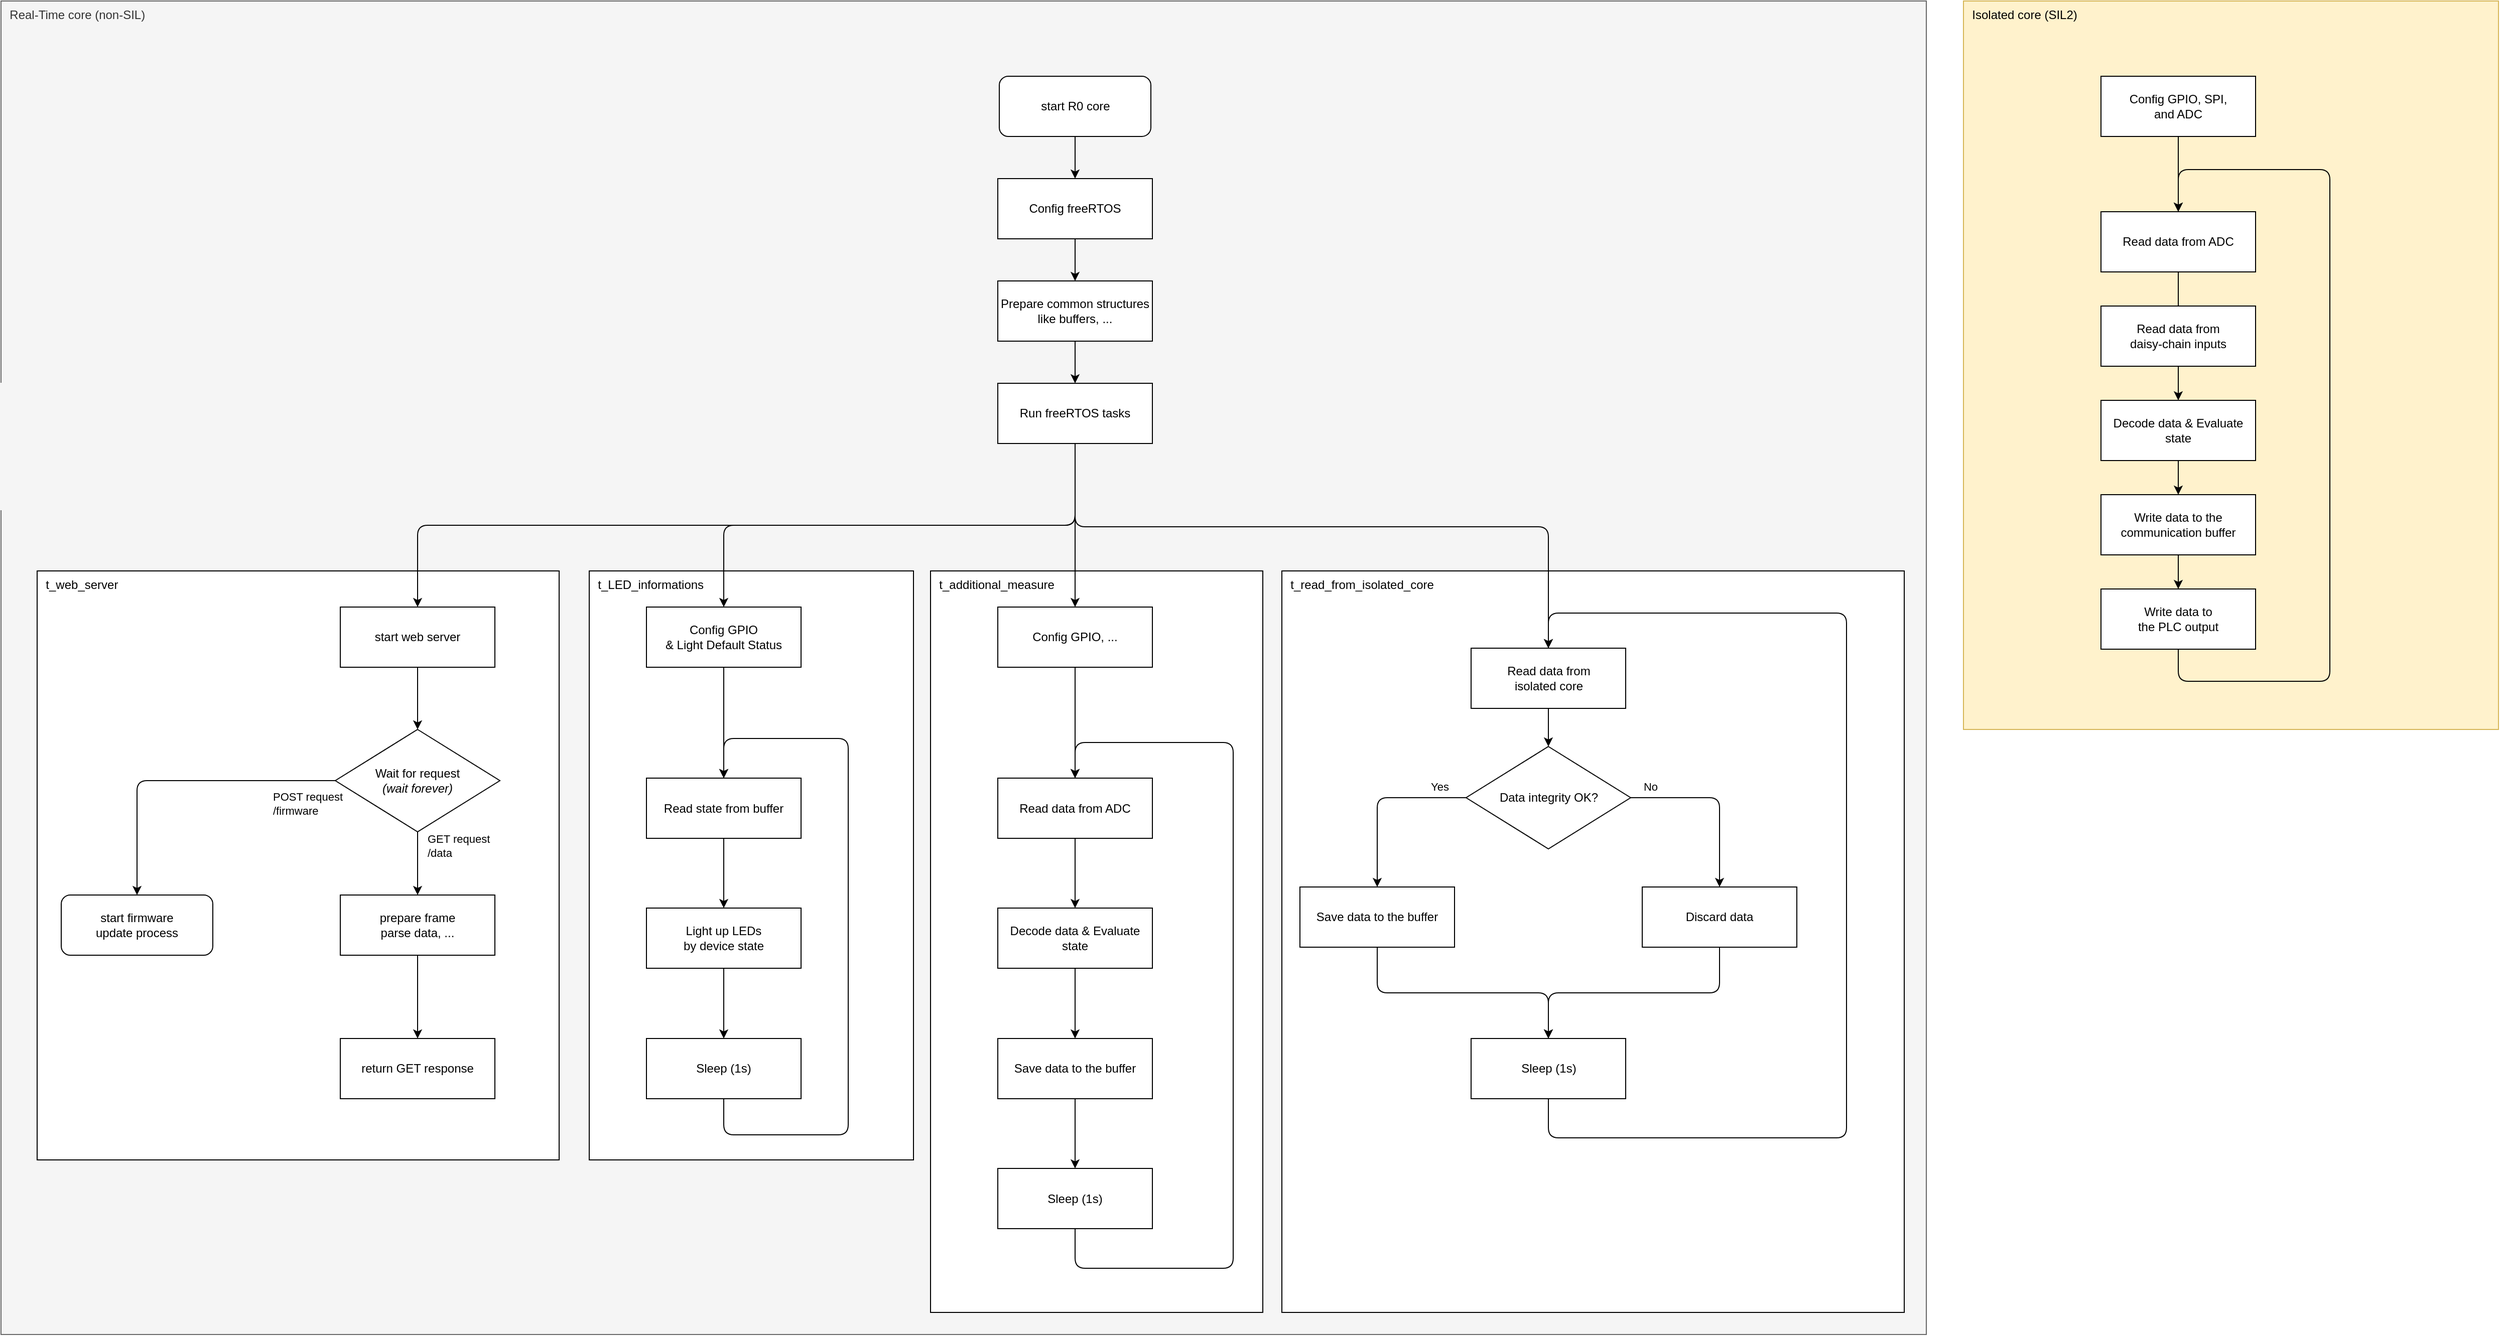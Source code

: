 <mxfile scale="3" border="0">
    <diagram id="LzTGRrPrDBO6Tm46XuKC" name="Page-1">
        <mxGraphModel dx="4407" dy="3098" grid="0" gridSize="10" guides="1" tooltips="1" connect="1" arrows="1" fold="1" page="0" pageScale="1" pageWidth="1600" pageHeight="1200" math="0" shadow="0">
            <root>
                <mxCell id="0"/>
                <mxCell id="1" parent="0"/>
                <mxCell id="261" value="&amp;nbsp; Real-Time core (non-SIL)" style="rounded=0;whiteSpace=wrap;html=1;fillColor=#f5f5f5;strokeColor=#666666;align=left;verticalAlign=top;fontColor=#333333;" parent="1" vertex="1">
                    <mxGeometry x="-1892" y="-980" width="1918" height="1329" as="geometry"/>
                </mxCell>
                <mxCell id="265" value="&amp;nbsp; t_read_from_isolated_core" style="rounded=0;whiteSpace=wrap;html=1;align=left;verticalAlign=top;" parent="1" vertex="1">
                    <mxGeometry x="-616" y="-412" width="620" height="739" as="geometry"/>
                </mxCell>
                <mxCell id="264" value="&amp;nbsp; t_additional_measure" style="rounded=0;whiteSpace=wrap;html=1;align=left;verticalAlign=top;" parent="1" vertex="1">
                    <mxGeometry x="-966" y="-412" width="331" height="739" as="geometry"/>
                </mxCell>
                <mxCell id="263" value="&amp;nbsp; t_LED_informations" style="rounded=0;whiteSpace=wrap;html=1;align=left;verticalAlign=top;" parent="1" vertex="1">
                    <mxGeometry x="-1306" y="-412" width="323" height="587" as="geometry"/>
                </mxCell>
                <mxCell id="262" value="&amp;nbsp; t_web_server" style="rounded=0;whiteSpace=wrap;html=1;align=left;verticalAlign=top;" parent="1" vertex="1">
                    <mxGeometry x="-1856" y="-412" width="520" height="587" as="geometry"/>
                </mxCell>
                <mxCell id="172" value="&amp;nbsp; Isolated core (SIL2)" style="rounded=0;whiteSpace=wrap;html=1;fillColor=#fff2cc;strokeColor=#d6b656;align=left;verticalAlign=top;movable=0;resizable=0;rotatable=0;deletable=0;editable=0;locked=1;connectable=0;" parent="1" vertex="1">
                    <mxGeometry x="63" y="-980" width="533" height="726" as="geometry"/>
                </mxCell>
                <mxCell id="166" style="edgeStyle=none;html=1;exitX=0.5;exitY=1;exitDx=0;exitDy=0;" parent="1" source="163" target="164" edge="1">
                    <mxGeometry relative="1" as="geometry"/>
                </mxCell>
                <mxCell id="163" value="Read data from ADC" style="rounded=0;whiteSpace=wrap;html=1;" parent="1" vertex="1">
                    <mxGeometry x="200" y="-770" width="154" height="60" as="geometry"/>
                </mxCell>
                <mxCell id="167" style="edgeStyle=none;html=1;exitX=0.5;exitY=1;exitDx=0;exitDy=0;" parent="1" source="164" target="165" edge="1">
                    <mxGeometry relative="1" as="geometry"/>
                </mxCell>
                <mxCell id="164" value="Decode data &amp;amp; Evaluate state" style="rounded=0;whiteSpace=wrap;html=1;" parent="1" vertex="1">
                    <mxGeometry x="200" y="-582" width="154" height="60" as="geometry"/>
                </mxCell>
                <mxCell id="170" style="edgeStyle=none;html=1;exitX=0.5;exitY=1;exitDx=0;exitDy=0;" parent="1" source="165" target="169" edge="1">
                    <mxGeometry relative="1" as="geometry"/>
                </mxCell>
                <mxCell id="165" value="Write data to the communication buffer" style="rounded=0;whiteSpace=wrap;html=1;" parent="1" vertex="1">
                    <mxGeometry x="200" y="-488" width="154" height="60" as="geometry"/>
                </mxCell>
                <mxCell id="171" style="edgeStyle=orthogonalEdgeStyle;html=1;entryX=0.5;entryY=0;entryDx=0;entryDy=0;" parent="1" source="169" target="163" edge="1">
                    <mxGeometry relative="1" as="geometry">
                        <Array as="points">
                            <mxPoint x="277" y="-302"/>
                            <mxPoint x="428" y="-302"/>
                            <mxPoint x="428" y="-812"/>
                            <mxPoint x="277" y="-812"/>
                        </Array>
                    </mxGeometry>
                </mxCell>
                <mxCell id="169" value="Write data to&lt;br&gt;the PLC output" style="rounded=0;whiteSpace=wrap;html=1;" parent="1" vertex="1">
                    <mxGeometry x="200" y="-394" width="154" height="60" as="geometry"/>
                </mxCell>
                <mxCell id="181" style="edgeStyle=none;html=1;exitX=0.5;exitY=1;exitDx=0;exitDy=0;entryX=0.5;entryY=0;entryDx=0;entryDy=0;" parent="1" source="174" target="175" edge="1">
                    <mxGeometry relative="1" as="geometry"/>
                </mxCell>
                <mxCell id="174" value="Read data from&lt;br&gt;isolated core" style="rounded=0;whiteSpace=wrap;html=1;" parent="1" vertex="1">
                    <mxGeometry x="-427.5" y="-335" width="154" height="60" as="geometry"/>
                </mxCell>
                <mxCell id="179" style="edgeStyle=orthogonalEdgeStyle;html=1;exitX=0;exitY=0.5;exitDx=0;exitDy=0;entryX=0.5;entryY=0;entryDx=0;entryDy=0;" parent="1" source="175" target="176" edge="1">
                    <mxGeometry relative="1" as="geometry"/>
                </mxCell>
                <mxCell id="185" value="Yes" style="edgeLabel;html=1;align=center;verticalAlign=middle;resizable=0;points=[];" parent="179" vertex="1" connectable="0">
                    <mxGeometry x="-0.504" y="-3" relative="1" as="geometry">
                        <mxPoint x="17" y="-8" as="offset"/>
                    </mxGeometry>
                </mxCell>
                <mxCell id="180" style="edgeStyle=orthogonalEdgeStyle;html=1;exitX=1;exitY=0.5;exitDx=0;exitDy=0;entryX=0.5;entryY=0;entryDx=0;entryDy=0;" parent="1" source="175" target="177" edge="1">
                    <mxGeometry relative="1" as="geometry"/>
                </mxCell>
                <mxCell id="186" value="No" style="edgeLabel;html=1;align=center;verticalAlign=middle;resizable=0;points=[];" parent="180" vertex="1" connectable="0">
                    <mxGeometry x="-0.855" relative="1" as="geometry">
                        <mxPoint x="6" y="-11" as="offset"/>
                    </mxGeometry>
                </mxCell>
                <mxCell id="175" value="Data integrity OK?" style="rhombus;whiteSpace=wrap;html=1;" parent="1" vertex="1">
                    <mxGeometry x="-432.5" y="-237" width="164" height="102" as="geometry"/>
                </mxCell>
                <mxCell id="182" style="edgeStyle=orthogonalEdgeStyle;html=1;exitX=0.5;exitY=1;exitDx=0;exitDy=0;entryX=0.5;entryY=0;entryDx=0;entryDy=0;" parent="1" source="176" target="178" edge="1">
                    <mxGeometry relative="1" as="geometry"/>
                </mxCell>
                <mxCell id="176" value="Save data to the buffer" style="rounded=0;whiteSpace=wrap;html=1;" parent="1" vertex="1">
                    <mxGeometry x="-598" y="-97" width="154" height="60" as="geometry"/>
                </mxCell>
                <mxCell id="184" style="edgeStyle=orthogonalEdgeStyle;html=1;exitX=0.5;exitY=1;exitDx=0;exitDy=0;entryX=0.5;entryY=0;entryDx=0;entryDy=0;" parent="1" source="177" target="178" edge="1">
                    <mxGeometry relative="1" as="geometry"/>
                </mxCell>
                <mxCell id="177" value="Discard data" style="rounded=0;whiteSpace=wrap;html=1;" parent="1" vertex="1">
                    <mxGeometry x="-257" y="-97" width="154" height="60" as="geometry"/>
                </mxCell>
                <mxCell id="187" style="edgeStyle=orthogonalEdgeStyle;html=1;entryX=0.5;entryY=0;entryDx=0;entryDy=0;" parent="1" source="178" target="174" edge="1">
                    <mxGeometry relative="1" as="geometry">
                        <Array as="points">
                            <mxPoint x="-350.5" y="153"/>
                            <mxPoint x="-53.5" y="153"/>
                            <mxPoint x="-53.5" y="-370"/>
                            <mxPoint x="-350.5" y="-370"/>
                        </Array>
                    </mxGeometry>
                </mxCell>
                <mxCell id="178" value="Sleep (1s)" style="rounded=0;whiteSpace=wrap;html=1;" parent="1" vertex="1">
                    <mxGeometry x="-427.5" y="54" width="154" height="60" as="geometry"/>
                </mxCell>
                <mxCell id="202" style="edgeStyle=none;html=1;exitX=0.5;exitY=1;exitDx=0;exitDy=0;" parent="1" source="189" target="201" edge="1">
                    <mxGeometry relative="1" as="geometry"/>
                </mxCell>
                <mxCell id="189" value="Read data from ADC" style="rounded=0;whiteSpace=wrap;html=1;" parent="1" vertex="1">
                    <mxGeometry x="-899" y="-205.5" width="154" height="60" as="geometry"/>
                </mxCell>
                <mxCell id="195" style="edgeStyle=orthogonalEdgeStyle;html=1;exitX=0.5;exitY=1;exitDx=0;exitDy=0;entryX=0.5;entryY=0;entryDx=0;entryDy=0;" parent="1" source="196" target="200" edge="1">
                    <mxGeometry relative="1" as="geometry"/>
                </mxCell>
                <mxCell id="196" value="Save data to the buffer" style="rounded=0;whiteSpace=wrap;html=1;" parent="1" vertex="1">
                    <mxGeometry x="-899" y="54" width="154" height="60" as="geometry"/>
                </mxCell>
                <mxCell id="199" style="edgeStyle=orthogonalEdgeStyle;html=1;entryX=0.5;entryY=0;entryDx=0;entryDy=0;" parent="1" source="200" target="189" edge="1">
                    <mxGeometry relative="1" as="geometry">
                        <Array as="points">
                            <mxPoint x="-821.5" y="283"/>
                            <mxPoint x="-664.5" y="283"/>
                            <mxPoint x="-664.5" y="-241"/>
                            <mxPoint x="-821.5" y="-241"/>
                        </Array>
                    </mxGeometry>
                </mxCell>
                <mxCell id="200" value="Sleep (1s)" style="rounded=0;whiteSpace=wrap;html=1;" parent="1" vertex="1">
                    <mxGeometry x="-899" y="183.5" width="154" height="60" as="geometry"/>
                </mxCell>
                <mxCell id="203" style="edgeStyle=none;html=1;exitX=0.5;exitY=1;exitDx=0;exitDy=0;" parent="1" source="201" target="196" edge="1">
                    <mxGeometry relative="1" as="geometry"/>
                </mxCell>
                <mxCell id="201" value="Decode data &amp;amp; Evaluate state" style="rounded=0;whiteSpace=wrap;html=1;" parent="1" vertex="1">
                    <mxGeometry x="-899" y="-76" width="154" height="60" as="geometry"/>
                </mxCell>
                <mxCell id="215" style="edgeStyle=none;html=1;exitX=0.5;exitY=1;exitDx=0;exitDy=0;" parent="1" source="212" target="213" edge="1">
                    <mxGeometry relative="1" as="geometry"/>
                </mxCell>
                <mxCell id="212" value="Read state from buffer" style="rounded=0;whiteSpace=wrap;html=1;" parent="1" vertex="1">
                    <mxGeometry x="-1249" y="-205.5" width="154" height="60" as="geometry"/>
                </mxCell>
                <mxCell id="216" style="edgeStyle=none;html=1;exitX=0.5;exitY=1;exitDx=0;exitDy=0;entryX=0.5;entryY=0;entryDx=0;entryDy=0;" parent="1" source="213" target="214" edge="1">
                    <mxGeometry relative="1" as="geometry"/>
                </mxCell>
                <mxCell id="213" value="Light up LEDs&lt;div&gt;by device state&lt;/div&gt;" style="rounded=0;whiteSpace=wrap;html=1;" parent="1" vertex="1">
                    <mxGeometry x="-1249" y="-76" width="154" height="60" as="geometry"/>
                </mxCell>
                <mxCell id="217" style="edgeStyle=orthogonalEdgeStyle;html=1;exitX=0.5;exitY=1;exitDx=0;exitDy=0;entryX=0.5;entryY=0;entryDx=0;entryDy=0;" parent="1" source="214" target="212" edge="1">
                    <mxGeometry relative="1" as="geometry">
                        <Array as="points">
                            <mxPoint x="-1172" y="150"/>
                            <mxPoint x="-1048" y="150"/>
                            <mxPoint x="-1048" y="-245"/>
                            <mxPoint x="-1172" y="-245"/>
                        </Array>
                    </mxGeometry>
                </mxCell>
                <mxCell id="214" value="Sleep (1s)" style="rounded=0;whiteSpace=wrap;html=1;" parent="1" vertex="1">
                    <mxGeometry x="-1249" y="54" width="154" height="60" as="geometry"/>
                </mxCell>
                <mxCell id="241" style="edgeStyle=none;html=1;exitX=0.5;exitY=1;exitDx=0;exitDy=0;entryX=0.5;entryY=0;entryDx=0;entryDy=0;" parent="1" source="224" target="239" edge="1">
                    <mxGeometry relative="1" as="geometry"/>
                </mxCell>
                <mxCell id="224" value="start web server" style="rounded=0;whiteSpace=wrap;html=1;flipV=1;flipH=1;" parent="1" vertex="1">
                    <mxGeometry x="-1554" y="-376" width="154" height="60" as="geometry"/>
                </mxCell>
                <mxCell id="226" style="edgeStyle=none;html=1;" parent="1" source="225" target="163" edge="1">
                    <mxGeometry relative="1" as="geometry"/>
                </mxCell>
                <mxCell id="225" value="Config GPIO, SPI,&lt;br&gt;and ADC" style="rounded=0;whiteSpace=wrap;html=1;" parent="1" vertex="1">
                    <mxGeometry x="200" y="-905" width="154" height="60" as="geometry"/>
                </mxCell>
                <mxCell id="230" style="edgeStyle=none;html=1;exitX=0.5;exitY=1;exitDx=0;exitDy=0;" parent="1" source="229" target="189" edge="1">
                    <mxGeometry relative="1" as="geometry"/>
                </mxCell>
                <mxCell id="229" value="Config GPIO, ..." style="rounded=0;whiteSpace=wrap;html=1;" parent="1" vertex="1">
                    <mxGeometry x="-899" y="-376" width="154" height="60" as="geometry"/>
                </mxCell>
                <mxCell id="232" style="edgeStyle=none;html=1;" parent="1" source="231" target="212" edge="1">
                    <mxGeometry relative="1" as="geometry"/>
                </mxCell>
                <mxCell id="231" value="Config GPIO&lt;br&gt;&amp;amp; Light Default Status" style="rounded=0;whiteSpace=wrap;html=1;" parent="1" vertex="1">
                    <mxGeometry x="-1249" y="-376" width="154" height="60" as="geometry"/>
                </mxCell>
                <mxCell id="238" style="edgeStyle=none;html=1;exitX=0.5;exitY=1;exitDx=0;exitDy=0;" parent="1" source="234" target="235" edge="1">
                    <mxGeometry relative="1" as="geometry"/>
                </mxCell>
                <mxCell id="234" value="prepare frame&lt;div&gt;parse data, ...&lt;/div&gt;" style="rounded=0;whiteSpace=wrap;html=1;flipV=1;flipH=1;" parent="1" vertex="1">
                    <mxGeometry x="-1554" y="-89" width="154" height="60" as="geometry"/>
                </mxCell>
                <mxCell id="235" value="return GET response" style="rounded=0;whiteSpace=wrap;html=1;flipV=0;flipH=1;" parent="1" vertex="1">
                    <mxGeometry x="-1554" y="54" width="154" height="60" as="geometry"/>
                </mxCell>
                <mxCell id="240" style="edgeStyle=none;html=1;exitX=0.5;exitY=1;exitDx=0;exitDy=0;entryX=0.5;entryY=0;entryDx=0;entryDy=0;" parent="1" source="239" target="234" edge="1">
                    <mxGeometry relative="1" as="geometry"/>
                </mxCell>
                <mxCell id="242" value="GET request&lt;div&gt;/data&lt;/div&gt;" style="edgeLabel;html=1;align=left;verticalAlign=middle;resizable=0;points=[];" parent="240" vertex="1" connectable="0">
                    <mxGeometry x="-0.408" relative="1" as="geometry">
                        <mxPoint x="8" y="-5" as="offset"/>
                    </mxGeometry>
                </mxCell>
                <mxCell id="245" style="edgeStyle=orthogonalEdgeStyle;html=1;exitX=0;exitY=0.5;exitDx=0;exitDy=0;entryX=0.5;entryY=0;entryDx=0;entryDy=0;" parent="1" source="239" target="244" edge="1">
                    <mxGeometry relative="1" as="geometry"/>
                </mxCell>
                <mxCell id="246" value="POST request&lt;div&gt;/firmware&lt;/div&gt;" style="edgeLabel;html=1;align=left;verticalAlign=middle;resizable=0;points=[];" parent="245" vertex="1" connectable="0">
                    <mxGeometry x="-0.495" y="-2" relative="1" as="geometry">
                        <mxPoint x="14" y="25" as="offset"/>
                    </mxGeometry>
                </mxCell>
                <mxCell id="239" value="Wait for request&lt;div&gt;&lt;i&gt;(wait forever)&lt;/i&gt;&lt;/div&gt;" style="rhombus;whiteSpace=wrap;html=1;" parent="1" vertex="1">
                    <mxGeometry x="-1559" y="-254" width="164" height="102" as="geometry"/>
                </mxCell>
                <mxCell id="244" value="start firmware&lt;br&gt;update process" style="rounded=1;whiteSpace=wrap;html=1;" parent="1" vertex="1">
                    <mxGeometry x="-1832" y="-89" width="151" height="60" as="geometry"/>
                </mxCell>
                <mxCell id="254" style="edgeStyle=none;html=1;exitX=0.5;exitY=1;exitDx=0;exitDy=0;" parent="1" source="250" target="251" edge="1">
                    <mxGeometry relative="1" as="geometry"/>
                </mxCell>
                <mxCell id="250" value="start R0 core" style="rounded=1;whiteSpace=wrap;html=1;" parent="1" vertex="1">
                    <mxGeometry x="-897.5" y="-905" width="151" height="60" as="geometry"/>
                </mxCell>
                <mxCell id="255" style="edgeStyle=none;html=1;exitX=0.5;exitY=1;exitDx=0;exitDy=0;" parent="1" source="251" target="253" edge="1">
                    <mxGeometry relative="1" as="geometry"/>
                </mxCell>
                <mxCell id="251" value="Config freeRTOS" style="rounded=0;whiteSpace=wrap;html=1;" parent="1" vertex="1">
                    <mxGeometry x="-899" y="-803" width="154" height="60" as="geometry"/>
                </mxCell>
                <mxCell id="257" style="edgeStyle=orthogonalEdgeStyle;html=1;exitX=0.5;exitY=1;exitDx=0;exitDy=0;entryX=0.5;entryY=0;entryDx=0;entryDy=0;" parent="1" source="252" target="224" edge="1">
                    <mxGeometry relative="1" as="geometry"/>
                </mxCell>
                <mxCell id="258" style="edgeStyle=orthogonalEdgeStyle;html=1;exitX=0.5;exitY=1;exitDx=0;exitDy=0;entryX=0.5;entryY=0;entryDx=0;entryDy=0;" parent="1" source="252" target="231" edge="1">
                    <mxGeometry relative="1" as="geometry"/>
                </mxCell>
                <mxCell id="259" style="edgeStyle=orthogonalEdgeStyle;html=1;exitX=0.5;exitY=1;exitDx=0;exitDy=0;entryX=0.5;entryY=0;entryDx=0;entryDy=0;" parent="1" source="252" target="229" edge="1">
                    <mxGeometry relative="1" as="geometry"/>
                </mxCell>
                <mxCell id="260" style="edgeStyle=orthogonalEdgeStyle;html=1;exitX=0.5;exitY=1;exitDx=0;exitDy=0;entryX=0.5;entryY=0;entryDx=0;entryDy=0;" parent="1" source="252" target="174" edge="1">
                    <mxGeometry relative="1" as="geometry">
                        <Array as="points">
                            <mxPoint x="-822" y="-456"/>
                            <mxPoint x="-351" y="-456"/>
                        </Array>
                    </mxGeometry>
                </mxCell>
                <mxCell id="252" value="Run freeRTOS tasks" style="rounded=0;whiteSpace=wrap;html=1;" parent="1" vertex="1">
                    <mxGeometry x="-899" y="-599" width="154" height="60" as="geometry"/>
                </mxCell>
                <mxCell id="256" style="edgeStyle=none;html=1;exitX=0.5;exitY=1;exitDx=0;exitDy=0;" parent="1" source="253" target="252" edge="1">
                    <mxGeometry relative="1" as="geometry"/>
                </mxCell>
                <mxCell id="253" value="Prepare common structures&lt;div&gt;like buffers, ...&lt;/div&gt;" style="rounded=0;whiteSpace=wrap;html=1;" parent="1" vertex="1">
                    <mxGeometry x="-899" y="-701" width="154" height="60" as="geometry"/>
                </mxCell>
                <mxCell id="269" value="Read data from&lt;br&gt;daisy-chain inputs" style="rounded=0;whiteSpace=wrap;html=1;" parent="1" vertex="1">
                    <mxGeometry x="200" y="-676" width="154" height="60" as="geometry"/>
                </mxCell>
            </root>
        </mxGraphModel>
    </diagram>
</mxfile>